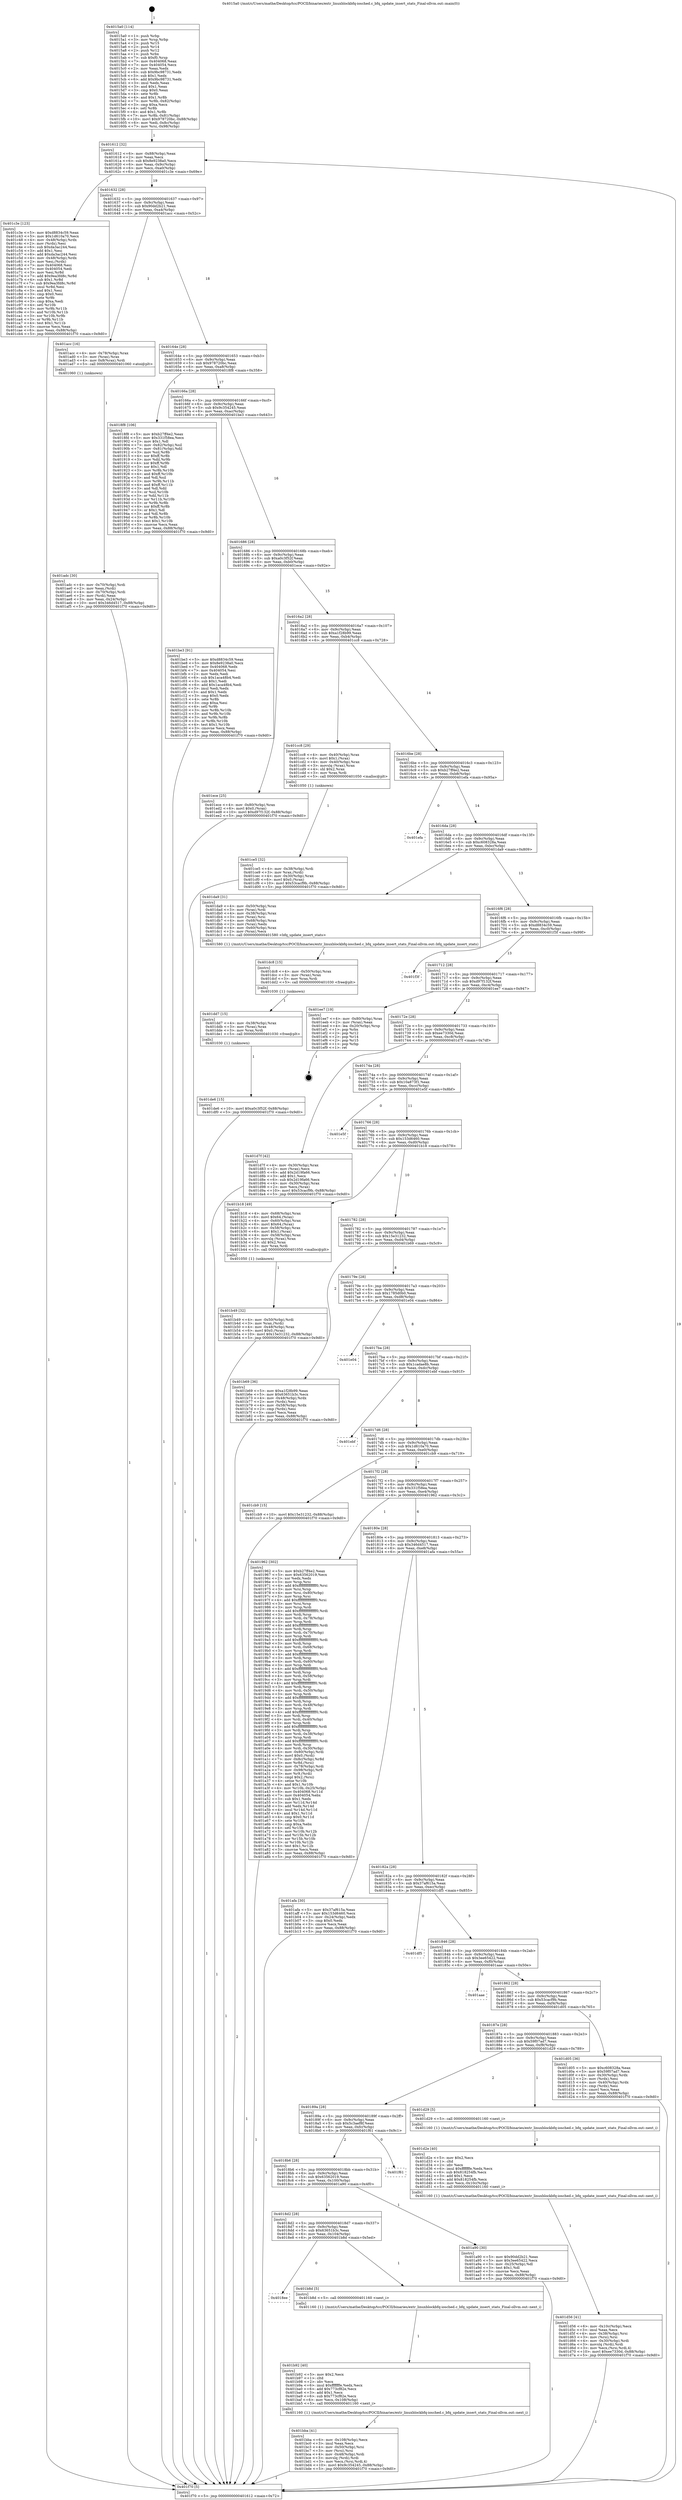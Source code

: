 digraph "0x4015a0" {
  label = "0x4015a0 (/mnt/c/Users/mathe/Desktop/tcc/POCII/binaries/extr_linuxblockbfq-iosched.c_bfq_update_insert_stats_Final-ollvm.out::main(0))"
  labelloc = "t"
  node[shape=record]

  Entry [label="",width=0.3,height=0.3,shape=circle,fillcolor=black,style=filled]
  "0x401612" [label="{
     0x401612 [32]\l
     | [instrs]\l
     &nbsp;&nbsp;0x401612 \<+6\>: mov -0x88(%rbp),%eax\l
     &nbsp;&nbsp;0x401618 \<+2\>: mov %eax,%ecx\l
     &nbsp;&nbsp;0x40161a \<+6\>: sub $0x8e9238a0,%ecx\l
     &nbsp;&nbsp;0x401620 \<+6\>: mov %eax,-0x9c(%rbp)\l
     &nbsp;&nbsp;0x401626 \<+6\>: mov %ecx,-0xa0(%rbp)\l
     &nbsp;&nbsp;0x40162c \<+6\>: je 0000000000401c3e \<main+0x69e\>\l
  }"]
  "0x401c3e" [label="{
     0x401c3e [123]\l
     | [instrs]\l
     &nbsp;&nbsp;0x401c3e \<+5\>: mov $0xd8834c59,%eax\l
     &nbsp;&nbsp;0x401c43 \<+5\>: mov $0x1d610a70,%ecx\l
     &nbsp;&nbsp;0x401c48 \<+4\>: mov -0x48(%rbp),%rdx\l
     &nbsp;&nbsp;0x401c4c \<+2\>: mov (%rdx),%esi\l
     &nbsp;&nbsp;0x401c4e \<+6\>: sub $0xda3ac244,%esi\l
     &nbsp;&nbsp;0x401c54 \<+3\>: add $0x1,%esi\l
     &nbsp;&nbsp;0x401c57 \<+6\>: add $0xda3ac244,%esi\l
     &nbsp;&nbsp;0x401c5d \<+4\>: mov -0x48(%rbp),%rdx\l
     &nbsp;&nbsp;0x401c61 \<+2\>: mov %esi,(%rdx)\l
     &nbsp;&nbsp;0x401c63 \<+7\>: mov 0x404068,%esi\l
     &nbsp;&nbsp;0x401c6a \<+7\>: mov 0x404054,%edi\l
     &nbsp;&nbsp;0x401c71 \<+3\>: mov %esi,%r8d\l
     &nbsp;&nbsp;0x401c74 \<+7\>: add $0x9ea3fd8c,%r8d\l
     &nbsp;&nbsp;0x401c7b \<+4\>: sub $0x1,%r8d\l
     &nbsp;&nbsp;0x401c7f \<+7\>: sub $0x9ea3fd8c,%r8d\l
     &nbsp;&nbsp;0x401c86 \<+4\>: imul %r8d,%esi\l
     &nbsp;&nbsp;0x401c8a \<+3\>: and $0x1,%esi\l
     &nbsp;&nbsp;0x401c8d \<+3\>: cmp $0x0,%esi\l
     &nbsp;&nbsp;0x401c90 \<+4\>: sete %r9b\l
     &nbsp;&nbsp;0x401c94 \<+3\>: cmp $0xa,%edi\l
     &nbsp;&nbsp;0x401c97 \<+4\>: setl %r10b\l
     &nbsp;&nbsp;0x401c9b \<+3\>: mov %r9b,%r11b\l
     &nbsp;&nbsp;0x401c9e \<+3\>: and %r10b,%r11b\l
     &nbsp;&nbsp;0x401ca1 \<+3\>: xor %r10b,%r9b\l
     &nbsp;&nbsp;0x401ca4 \<+3\>: or %r9b,%r11b\l
     &nbsp;&nbsp;0x401ca7 \<+4\>: test $0x1,%r11b\l
     &nbsp;&nbsp;0x401cab \<+3\>: cmovne %ecx,%eax\l
     &nbsp;&nbsp;0x401cae \<+6\>: mov %eax,-0x88(%rbp)\l
     &nbsp;&nbsp;0x401cb4 \<+5\>: jmp 0000000000401f70 \<main+0x9d0\>\l
  }"]
  "0x401632" [label="{
     0x401632 [28]\l
     | [instrs]\l
     &nbsp;&nbsp;0x401632 \<+5\>: jmp 0000000000401637 \<main+0x97\>\l
     &nbsp;&nbsp;0x401637 \<+6\>: mov -0x9c(%rbp),%eax\l
     &nbsp;&nbsp;0x40163d \<+5\>: sub $0x90dd2b21,%eax\l
     &nbsp;&nbsp;0x401642 \<+6\>: mov %eax,-0xa4(%rbp)\l
     &nbsp;&nbsp;0x401648 \<+6\>: je 0000000000401acc \<main+0x52c\>\l
  }"]
  Exit [label="",width=0.3,height=0.3,shape=circle,fillcolor=black,style=filled,peripheries=2]
  "0x401acc" [label="{
     0x401acc [16]\l
     | [instrs]\l
     &nbsp;&nbsp;0x401acc \<+4\>: mov -0x78(%rbp),%rax\l
     &nbsp;&nbsp;0x401ad0 \<+3\>: mov (%rax),%rax\l
     &nbsp;&nbsp;0x401ad3 \<+4\>: mov 0x8(%rax),%rdi\l
     &nbsp;&nbsp;0x401ad7 \<+5\>: call 0000000000401060 \<atoi@plt\>\l
     | [calls]\l
     &nbsp;&nbsp;0x401060 \{1\} (unknown)\l
  }"]
  "0x40164e" [label="{
     0x40164e [28]\l
     | [instrs]\l
     &nbsp;&nbsp;0x40164e \<+5\>: jmp 0000000000401653 \<main+0xb3\>\l
     &nbsp;&nbsp;0x401653 \<+6\>: mov -0x9c(%rbp),%eax\l
     &nbsp;&nbsp;0x401659 \<+5\>: sub $0x978720bc,%eax\l
     &nbsp;&nbsp;0x40165e \<+6\>: mov %eax,-0xa8(%rbp)\l
     &nbsp;&nbsp;0x401664 \<+6\>: je 00000000004018f8 \<main+0x358\>\l
  }"]
  "0x401de6" [label="{
     0x401de6 [15]\l
     | [instrs]\l
     &nbsp;&nbsp;0x401de6 \<+10\>: movl $0xa0c3f52f,-0x88(%rbp)\l
     &nbsp;&nbsp;0x401df0 \<+5\>: jmp 0000000000401f70 \<main+0x9d0\>\l
  }"]
  "0x4018f8" [label="{
     0x4018f8 [106]\l
     | [instrs]\l
     &nbsp;&nbsp;0x4018f8 \<+5\>: mov $0xb27ff4e2,%eax\l
     &nbsp;&nbsp;0x4018fd \<+5\>: mov $0x331f58ea,%ecx\l
     &nbsp;&nbsp;0x401902 \<+2\>: mov $0x1,%dl\l
     &nbsp;&nbsp;0x401904 \<+7\>: mov -0x82(%rbp),%sil\l
     &nbsp;&nbsp;0x40190b \<+7\>: mov -0x81(%rbp),%dil\l
     &nbsp;&nbsp;0x401912 \<+3\>: mov %sil,%r8b\l
     &nbsp;&nbsp;0x401915 \<+4\>: xor $0xff,%r8b\l
     &nbsp;&nbsp;0x401919 \<+3\>: mov %dil,%r9b\l
     &nbsp;&nbsp;0x40191c \<+4\>: xor $0xff,%r9b\l
     &nbsp;&nbsp;0x401920 \<+3\>: xor $0x1,%dl\l
     &nbsp;&nbsp;0x401923 \<+3\>: mov %r8b,%r10b\l
     &nbsp;&nbsp;0x401926 \<+4\>: and $0xff,%r10b\l
     &nbsp;&nbsp;0x40192a \<+3\>: and %dl,%sil\l
     &nbsp;&nbsp;0x40192d \<+3\>: mov %r9b,%r11b\l
     &nbsp;&nbsp;0x401930 \<+4\>: and $0xff,%r11b\l
     &nbsp;&nbsp;0x401934 \<+3\>: and %dl,%dil\l
     &nbsp;&nbsp;0x401937 \<+3\>: or %sil,%r10b\l
     &nbsp;&nbsp;0x40193a \<+3\>: or %dil,%r11b\l
     &nbsp;&nbsp;0x40193d \<+3\>: xor %r11b,%r10b\l
     &nbsp;&nbsp;0x401940 \<+3\>: or %r9b,%r8b\l
     &nbsp;&nbsp;0x401943 \<+4\>: xor $0xff,%r8b\l
     &nbsp;&nbsp;0x401947 \<+3\>: or $0x1,%dl\l
     &nbsp;&nbsp;0x40194a \<+3\>: and %dl,%r8b\l
     &nbsp;&nbsp;0x40194d \<+3\>: or %r8b,%r10b\l
     &nbsp;&nbsp;0x401950 \<+4\>: test $0x1,%r10b\l
     &nbsp;&nbsp;0x401954 \<+3\>: cmovne %ecx,%eax\l
     &nbsp;&nbsp;0x401957 \<+6\>: mov %eax,-0x88(%rbp)\l
     &nbsp;&nbsp;0x40195d \<+5\>: jmp 0000000000401f70 \<main+0x9d0\>\l
  }"]
  "0x40166a" [label="{
     0x40166a [28]\l
     | [instrs]\l
     &nbsp;&nbsp;0x40166a \<+5\>: jmp 000000000040166f \<main+0xcf\>\l
     &nbsp;&nbsp;0x40166f \<+6\>: mov -0x9c(%rbp),%eax\l
     &nbsp;&nbsp;0x401675 \<+5\>: sub $0x9c354245,%eax\l
     &nbsp;&nbsp;0x40167a \<+6\>: mov %eax,-0xac(%rbp)\l
     &nbsp;&nbsp;0x401680 \<+6\>: je 0000000000401be3 \<main+0x643\>\l
  }"]
  "0x401f70" [label="{
     0x401f70 [5]\l
     | [instrs]\l
     &nbsp;&nbsp;0x401f70 \<+5\>: jmp 0000000000401612 \<main+0x72\>\l
  }"]
  "0x4015a0" [label="{
     0x4015a0 [114]\l
     | [instrs]\l
     &nbsp;&nbsp;0x4015a0 \<+1\>: push %rbp\l
     &nbsp;&nbsp;0x4015a1 \<+3\>: mov %rsp,%rbp\l
     &nbsp;&nbsp;0x4015a4 \<+2\>: push %r15\l
     &nbsp;&nbsp;0x4015a6 \<+2\>: push %r14\l
     &nbsp;&nbsp;0x4015a8 \<+2\>: push %r12\l
     &nbsp;&nbsp;0x4015aa \<+1\>: push %rbx\l
     &nbsp;&nbsp;0x4015ab \<+7\>: sub $0xf0,%rsp\l
     &nbsp;&nbsp;0x4015b2 \<+7\>: mov 0x404068,%eax\l
     &nbsp;&nbsp;0x4015b9 \<+7\>: mov 0x404054,%ecx\l
     &nbsp;&nbsp;0x4015c0 \<+2\>: mov %eax,%edx\l
     &nbsp;&nbsp;0x4015c2 \<+6\>: sub $0x9bc98731,%edx\l
     &nbsp;&nbsp;0x4015c8 \<+3\>: sub $0x1,%edx\l
     &nbsp;&nbsp;0x4015cb \<+6\>: add $0x9bc98731,%edx\l
     &nbsp;&nbsp;0x4015d1 \<+3\>: imul %edx,%eax\l
     &nbsp;&nbsp;0x4015d4 \<+3\>: and $0x1,%eax\l
     &nbsp;&nbsp;0x4015d7 \<+3\>: cmp $0x0,%eax\l
     &nbsp;&nbsp;0x4015da \<+4\>: sete %r8b\l
     &nbsp;&nbsp;0x4015de \<+4\>: and $0x1,%r8b\l
     &nbsp;&nbsp;0x4015e2 \<+7\>: mov %r8b,-0x82(%rbp)\l
     &nbsp;&nbsp;0x4015e9 \<+3\>: cmp $0xa,%ecx\l
     &nbsp;&nbsp;0x4015ec \<+4\>: setl %r8b\l
     &nbsp;&nbsp;0x4015f0 \<+4\>: and $0x1,%r8b\l
     &nbsp;&nbsp;0x4015f4 \<+7\>: mov %r8b,-0x81(%rbp)\l
     &nbsp;&nbsp;0x4015fb \<+10\>: movl $0x978720bc,-0x88(%rbp)\l
     &nbsp;&nbsp;0x401605 \<+6\>: mov %edi,-0x8c(%rbp)\l
     &nbsp;&nbsp;0x40160b \<+7\>: mov %rsi,-0x98(%rbp)\l
  }"]
  "0x401dd7" [label="{
     0x401dd7 [15]\l
     | [instrs]\l
     &nbsp;&nbsp;0x401dd7 \<+4\>: mov -0x38(%rbp),%rax\l
     &nbsp;&nbsp;0x401ddb \<+3\>: mov (%rax),%rax\l
     &nbsp;&nbsp;0x401dde \<+3\>: mov %rax,%rdi\l
     &nbsp;&nbsp;0x401de1 \<+5\>: call 0000000000401030 \<free@plt\>\l
     | [calls]\l
     &nbsp;&nbsp;0x401030 \{1\} (unknown)\l
  }"]
  "0x401be3" [label="{
     0x401be3 [91]\l
     | [instrs]\l
     &nbsp;&nbsp;0x401be3 \<+5\>: mov $0xd8834c59,%eax\l
     &nbsp;&nbsp;0x401be8 \<+5\>: mov $0x8e9238a0,%ecx\l
     &nbsp;&nbsp;0x401bed \<+7\>: mov 0x404068,%edx\l
     &nbsp;&nbsp;0x401bf4 \<+7\>: mov 0x404054,%esi\l
     &nbsp;&nbsp;0x401bfb \<+2\>: mov %edx,%edi\l
     &nbsp;&nbsp;0x401bfd \<+6\>: sub $0x1aca48b4,%edi\l
     &nbsp;&nbsp;0x401c03 \<+3\>: sub $0x1,%edi\l
     &nbsp;&nbsp;0x401c06 \<+6\>: add $0x1aca48b4,%edi\l
     &nbsp;&nbsp;0x401c0c \<+3\>: imul %edi,%edx\l
     &nbsp;&nbsp;0x401c0f \<+3\>: and $0x1,%edx\l
     &nbsp;&nbsp;0x401c12 \<+3\>: cmp $0x0,%edx\l
     &nbsp;&nbsp;0x401c15 \<+4\>: sete %r8b\l
     &nbsp;&nbsp;0x401c19 \<+3\>: cmp $0xa,%esi\l
     &nbsp;&nbsp;0x401c1c \<+4\>: setl %r9b\l
     &nbsp;&nbsp;0x401c20 \<+3\>: mov %r8b,%r10b\l
     &nbsp;&nbsp;0x401c23 \<+3\>: and %r9b,%r10b\l
     &nbsp;&nbsp;0x401c26 \<+3\>: xor %r9b,%r8b\l
     &nbsp;&nbsp;0x401c29 \<+3\>: or %r8b,%r10b\l
     &nbsp;&nbsp;0x401c2c \<+4\>: test $0x1,%r10b\l
     &nbsp;&nbsp;0x401c30 \<+3\>: cmovne %ecx,%eax\l
     &nbsp;&nbsp;0x401c33 \<+6\>: mov %eax,-0x88(%rbp)\l
     &nbsp;&nbsp;0x401c39 \<+5\>: jmp 0000000000401f70 \<main+0x9d0\>\l
  }"]
  "0x401686" [label="{
     0x401686 [28]\l
     | [instrs]\l
     &nbsp;&nbsp;0x401686 \<+5\>: jmp 000000000040168b \<main+0xeb\>\l
     &nbsp;&nbsp;0x40168b \<+6\>: mov -0x9c(%rbp),%eax\l
     &nbsp;&nbsp;0x401691 \<+5\>: sub $0xa0c3f52f,%eax\l
     &nbsp;&nbsp;0x401696 \<+6\>: mov %eax,-0xb0(%rbp)\l
     &nbsp;&nbsp;0x40169c \<+6\>: je 0000000000401ece \<main+0x92e\>\l
  }"]
  "0x401dc8" [label="{
     0x401dc8 [15]\l
     | [instrs]\l
     &nbsp;&nbsp;0x401dc8 \<+4\>: mov -0x50(%rbp),%rax\l
     &nbsp;&nbsp;0x401dcc \<+3\>: mov (%rax),%rax\l
     &nbsp;&nbsp;0x401dcf \<+3\>: mov %rax,%rdi\l
     &nbsp;&nbsp;0x401dd2 \<+5\>: call 0000000000401030 \<free@plt\>\l
     | [calls]\l
     &nbsp;&nbsp;0x401030 \{1\} (unknown)\l
  }"]
  "0x401ece" [label="{
     0x401ece [25]\l
     | [instrs]\l
     &nbsp;&nbsp;0x401ece \<+4\>: mov -0x80(%rbp),%rax\l
     &nbsp;&nbsp;0x401ed2 \<+6\>: movl $0x0,(%rax)\l
     &nbsp;&nbsp;0x401ed8 \<+10\>: movl $0xd97f132f,-0x88(%rbp)\l
     &nbsp;&nbsp;0x401ee2 \<+5\>: jmp 0000000000401f70 \<main+0x9d0\>\l
  }"]
  "0x4016a2" [label="{
     0x4016a2 [28]\l
     | [instrs]\l
     &nbsp;&nbsp;0x4016a2 \<+5\>: jmp 00000000004016a7 \<main+0x107\>\l
     &nbsp;&nbsp;0x4016a7 \<+6\>: mov -0x9c(%rbp),%eax\l
     &nbsp;&nbsp;0x4016ad \<+5\>: sub $0xa1f28b99,%eax\l
     &nbsp;&nbsp;0x4016b2 \<+6\>: mov %eax,-0xb4(%rbp)\l
     &nbsp;&nbsp;0x4016b8 \<+6\>: je 0000000000401cc8 \<main+0x728\>\l
  }"]
  "0x401d56" [label="{
     0x401d56 [41]\l
     | [instrs]\l
     &nbsp;&nbsp;0x401d56 \<+6\>: mov -0x10c(%rbp),%ecx\l
     &nbsp;&nbsp;0x401d5c \<+3\>: imul %eax,%ecx\l
     &nbsp;&nbsp;0x401d5f \<+4\>: mov -0x38(%rbp),%rsi\l
     &nbsp;&nbsp;0x401d63 \<+3\>: mov (%rsi),%rsi\l
     &nbsp;&nbsp;0x401d66 \<+4\>: mov -0x30(%rbp),%rdi\l
     &nbsp;&nbsp;0x401d6a \<+3\>: movslq (%rdi),%rdi\l
     &nbsp;&nbsp;0x401d6d \<+3\>: mov %ecx,(%rsi,%rdi,4)\l
     &nbsp;&nbsp;0x401d70 \<+10\>: movl $0xee7330d,-0x88(%rbp)\l
     &nbsp;&nbsp;0x401d7a \<+5\>: jmp 0000000000401f70 \<main+0x9d0\>\l
  }"]
  "0x401cc8" [label="{
     0x401cc8 [29]\l
     | [instrs]\l
     &nbsp;&nbsp;0x401cc8 \<+4\>: mov -0x40(%rbp),%rax\l
     &nbsp;&nbsp;0x401ccc \<+6\>: movl $0x1,(%rax)\l
     &nbsp;&nbsp;0x401cd2 \<+4\>: mov -0x40(%rbp),%rax\l
     &nbsp;&nbsp;0x401cd6 \<+3\>: movslq (%rax),%rax\l
     &nbsp;&nbsp;0x401cd9 \<+4\>: shl $0x2,%rax\l
     &nbsp;&nbsp;0x401cdd \<+3\>: mov %rax,%rdi\l
     &nbsp;&nbsp;0x401ce0 \<+5\>: call 0000000000401050 \<malloc@plt\>\l
     | [calls]\l
     &nbsp;&nbsp;0x401050 \{1\} (unknown)\l
  }"]
  "0x4016be" [label="{
     0x4016be [28]\l
     | [instrs]\l
     &nbsp;&nbsp;0x4016be \<+5\>: jmp 00000000004016c3 \<main+0x123\>\l
     &nbsp;&nbsp;0x4016c3 \<+6\>: mov -0x9c(%rbp),%eax\l
     &nbsp;&nbsp;0x4016c9 \<+5\>: sub $0xb27ff4e2,%eax\l
     &nbsp;&nbsp;0x4016ce \<+6\>: mov %eax,-0xb8(%rbp)\l
     &nbsp;&nbsp;0x4016d4 \<+6\>: je 0000000000401efa \<main+0x95a\>\l
  }"]
  "0x401d2e" [label="{
     0x401d2e [40]\l
     | [instrs]\l
     &nbsp;&nbsp;0x401d2e \<+5\>: mov $0x2,%ecx\l
     &nbsp;&nbsp;0x401d33 \<+1\>: cltd\l
     &nbsp;&nbsp;0x401d34 \<+2\>: idiv %ecx\l
     &nbsp;&nbsp;0x401d36 \<+6\>: imul $0xfffffffe,%edx,%ecx\l
     &nbsp;&nbsp;0x401d3c \<+6\>: sub $0x818254fb,%ecx\l
     &nbsp;&nbsp;0x401d42 \<+3\>: add $0x1,%ecx\l
     &nbsp;&nbsp;0x401d45 \<+6\>: add $0x818254fb,%ecx\l
     &nbsp;&nbsp;0x401d4b \<+6\>: mov %ecx,-0x10c(%rbp)\l
     &nbsp;&nbsp;0x401d51 \<+5\>: call 0000000000401160 \<next_i\>\l
     | [calls]\l
     &nbsp;&nbsp;0x401160 \{1\} (/mnt/c/Users/mathe/Desktop/tcc/POCII/binaries/extr_linuxblockbfq-iosched.c_bfq_update_insert_stats_Final-ollvm.out::next_i)\l
  }"]
  "0x401efa" [label="{
     0x401efa\l
  }", style=dashed]
  "0x4016da" [label="{
     0x4016da [28]\l
     | [instrs]\l
     &nbsp;&nbsp;0x4016da \<+5\>: jmp 00000000004016df \<main+0x13f\>\l
     &nbsp;&nbsp;0x4016df \<+6\>: mov -0x9c(%rbp),%eax\l
     &nbsp;&nbsp;0x4016e5 \<+5\>: sub $0xc608328a,%eax\l
     &nbsp;&nbsp;0x4016ea \<+6\>: mov %eax,-0xbc(%rbp)\l
     &nbsp;&nbsp;0x4016f0 \<+6\>: je 0000000000401da9 \<main+0x809\>\l
  }"]
  "0x401ce5" [label="{
     0x401ce5 [32]\l
     | [instrs]\l
     &nbsp;&nbsp;0x401ce5 \<+4\>: mov -0x38(%rbp),%rdi\l
     &nbsp;&nbsp;0x401ce9 \<+3\>: mov %rax,(%rdi)\l
     &nbsp;&nbsp;0x401cec \<+4\>: mov -0x30(%rbp),%rax\l
     &nbsp;&nbsp;0x401cf0 \<+6\>: movl $0x0,(%rax)\l
     &nbsp;&nbsp;0x401cf6 \<+10\>: movl $0x53cacf9b,-0x88(%rbp)\l
     &nbsp;&nbsp;0x401d00 \<+5\>: jmp 0000000000401f70 \<main+0x9d0\>\l
  }"]
  "0x401da9" [label="{
     0x401da9 [31]\l
     | [instrs]\l
     &nbsp;&nbsp;0x401da9 \<+4\>: mov -0x50(%rbp),%rax\l
     &nbsp;&nbsp;0x401dad \<+3\>: mov (%rax),%rdi\l
     &nbsp;&nbsp;0x401db0 \<+4\>: mov -0x38(%rbp),%rax\l
     &nbsp;&nbsp;0x401db4 \<+3\>: mov (%rax),%rsi\l
     &nbsp;&nbsp;0x401db7 \<+4\>: mov -0x68(%rbp),%rax\l
     &nbsp;&nbsp;0x401dbb \<+2\>: mov (%rax),%edx\l
     &nbsp;&nbsp;0x401dbd \<+4\>: mov -0x60(%rbp),%rax\l
     &nbsp;&nbsp;0x401dc1 \<+2\>: mov (%rax),%ecx\l
     &nbsp;&nbsp;0x401dc3 \<+5\>: call 0000000000401580 \<bfq_update_insert_stats\>\l
     | [calls]\l
     &nbsp;&nbsp;0x401580 \{1\} (/mnt/c/Users/mathe/Desktop/tcc/POCII/binaries/extr_linuxblockbfq-iosched.c_bfq_update_insert_stats_Final-ollvm.out::bfq_update_insert_stats)\l
  }"]
  "0x4016f6" [label="{
     0x4016f6 [28]\l
     | [instrs]\l
     &nbsp;&nbsp;0x4016f6 \<+5\>: jmp 00000000004016fb \<main+0x15b\>\l
     &nbsp;&nbsp;0x4016fb \<+6\>: mov -0x9c(%rbp),%eax\l
     &nbsp;&nbsp;0x401701 \<+5\>: sub $0xd8834c59,%eax\l
     &nbsp;&nbsp;0x401706 \<+6\>: mov %eax,-0xc0(%rbp)\l
     &nbsp;&nbsp;0x40170c \<+6\>: je 0000000000401f3f \<main+0x99f\>\l
  }"]
  "0x401bba" [label="{
     0x401bba [41]\l
     | [instrs]\l
     &nbsp;&nbsp;0x401bba \<+6\>: mov -0x108(%rbp),%ecx\l
     &nbsp;&nbsp;0x401bc0 \<+3\>: imul %eax,%ecx\l
     &nbsp;&nbsp;0x401bc3 \<+4\>: mov -0x50(%rbp),%rsi\l
     &nbsp;&nbsp;0x401bc7 \<+3\>: mov (%rsi),%rsi\l
     &nbsp;&nbsp;0x401bca \<+4\>: mov -0x48(%rbp),%rdi\l
     &nbsp;&nbsp;0x401bce \<+3\>: movslq (%rdi),%rdi\l
     &nbsp;&nbsp;0x401bd1 \<+3\>: mov %ecx,(%rsi,%rdi,4)\l
     &nbsp;&nbsp;0x401bd4 \<+10\>: movl $0x9c354245,-0x88(%rbp)\l
     &nbsp;&nbsp;0x401bde \<+5\>: jmp 0000000000401f70 \<main+0x9d0\>\l
  }"]
  "0x401f3f" [label="{
     0x401f3f\l
  }", style=dashed]
  "0x401712" [label="{
     0x401712 [28]\l
     | [instrs]\l
     &nbsp;&nbsp;0x401712 \<+5\>: jmp 0000000000401717 \<main+0x177\>\l
     &nbsp;&nbsp;0x401717 \<+6\>: mov -0x9c(%rbp),%eax\l
     &nbsp;&nbsp;0x40171d \<+5\>: sub $0xd97f132f,%eax\l
     &nbsp;&nbsp;0x401722 \<+6\>: mov %eax,-0xc4(%rbp)\l
     &nbsp;&nbsp;0x401728 \<+6\>: je 0000000000401ee7 \<main+0x947\>\l
  }"]
  "0x401b92" [label="{
     0x401b92 [40]\l
     | [instrs]\l
     &nbsp;&nbsp;0x401b92 \<+5\>: mov $0x2,%ecx\l
     &nbsp;&nbsp;0x401b97 \<+1\>: cltd\l
     &nbsp;&nbsp;0x401b98 \<+2\>: idiv %ecx\l
     &nbsp;&nbsp;0x401b9a \<+6\>: imul $0xfffffffe,%edx,%ecx\l
     &nbsp;&nbsp;0x401ba0 \<+6\>: add $0x773cf82e,%ecx\l
     &nbsp;&nbsp;0x401ba6 \<+3\>: add $0x1,%ecx\l
     &nbsp;&nbsp;0x401ba9 \<+6\>: sub $0x773cf82e,%ecx\l
     &nbsp;&nbsp;0x401baf \<+6\>: mov %ecx,-0x108(%rbp)\l
     &nbsp;&nbsp;0x401bb5 \<+5\>: call 0000000000401160 \<next_i\>\l
     | [calls]\l
     &nbsp;&nbsp;0x401160 \{1\} (/mnt/c/Users/mathe/Desktop/tcc/POCII/binaries/extr_linuxblockbfq-iosched.c_bfq_update_insert_stats_Final-ollvm.out::next_i)\l
  }"]
  "0x401ee7" [label="{
     0x401ee7 [19]\l
     | [instrs]\l
     &nbsp;&nbsp;0x401ee7 \<+4\>: mov -0x80(%rbp),%rax\l
     &nbsp;&nbsp;0x401eeb \<+2\>: mov (%rax),%eax\l
     &nbsp;&nbsp;0x401eed \<+4\>: lea -0x20(%rbp),%rsp\l
     &nbsp;&nbsp;0x401ef1 \<+1\>: pop %rbx\l
     &nbsp;&nbsp;0x401ef2 \<+2\>: pop %r12\l
     &nbsp;&nbsp;0x401ef4 \<+2\>: pop %r14\l
     &nbsp;&nbsp;0x401ef6 \<+2\>: pop %r15\l
     &nbsp;&nbsp;0x401ef8 \<+1\>: pop %rbp\l
     &nbsp;&nbsp;0x401ef9 \<+1\>: ret\l
  }"]
  "0x40172e" [label="{
     0x40172e [28]\l
     | [instrs]\l
     &nbsp;&nbsp;0x40172e \<+5\>: jmp 0000000000401733 \<main+0x193\>\l
     &nbsp;&nbsp;0x401733 \<+6\>: mov -0x9c(%rbp),%eax\l
     &nbsp;&nbsp;0x401739 \<+5\>: sub $0xee7330d,%eax\l
     &nbsp;&nbsp;0x40173e \<+6\>: mov %eax,-0xc8(%rbp)\l
     &nbsp;&nbsp;0x401744 \<+6\>: je 0000000000401d7f \<main+0x7df\>\l
  }"]
  "0x4018ee" [label="{
     0x4018ee\l
  }", style=dashed]
  "0x401d7f" [label="{
     0x401d7f [42]\l
     | [instrs]\l
     &nbsp;&nbsp;0x401d7f \<+4\>: mov -0x30(%rbp),%rax\l
     &nbsp;&nbsp;0x401d83 \<+2\>: mov (%rax),%ecx\l
     &nbsp;&nbsp;0x401d85 \<+6\>: add $0x2d19fa66,%ecx\l
     &nbsp;&nbsp;0x401d8b \<+3\>: add $0x1,%ecx\l
     &nbsp;&nbsp;0x401d8e \<+6\>: sub $0x2d19fa66,%ecx\l
     &nbsp;&nbsp;0x401d94 \<+4\>: mov -0x30(%rbp),%rax\l
     &nbsp;&nbsp;0x401d98 \<+2\>: mov %ecx,(%rax)\l
     &nbsp;&nbsp;0x401d9a \<+10\>: movl $0x53cacf9b,-0x88(%rbp)\l
     &nbsp;&nbsp;0x401da4 \<+5\>: jmp 0000000000401f70 \<main+0x9d0\>\l
  }"]
  "0x40174a" [label="{
     0x40174a [28]\l
     | [instrs]\l
     &nbsp;&nbsp;0x40174a \<+5\>: jmp 000000000040174f \<main+0x1af\>\l
     &nbsp;&nbsp;0x40174f \<+6\>: mov -0x9c(%rbp),%eax\l
     &nbsp;&nbsp;0x401755 \<+5\>: sub $0x10a873f1,%eax\l
     &nbsp;&nbsp;0x40175a \<+6\>: mov %eax,-0xcc(%rbp)\l
     &nbsp;&nbsp;0x401760 \<+6\>: je 0000000000401e5f \<main+0x8bf\>\l
  }"]
  "0x401b8d" [label="{
     0x401b8d [5]\l
     | [instrs]\l
     &nbsp;&nbsp;0x401b8d \<+5\>: call 0000000000401160 \<next_i\>\l
     | [calls]\l
     &nbsp;&nbsp;0x401160 \{1\} (/mnt/c/Users/mathe/Desktop/tcc/POCII/binaries/extr_linuxblockbfq-iosched.c_bfq_update_insert_stats_Final-ollvm.out::next_i)\l
  }"]
  "0x401e5f" [label="{
     0x401e5f\l
  }", style=dashed]
  "0x401766" [label="{
     0x401766 [28]\l
     | [instrs]\l
     &nbsp;&nbsp;0x401766 \<+5\>: jmp 000000000040176b \<main+0x1cb\>\l
     &nbsp;&nbsp;0x40176b \<+6\>: mov -0x9c(%rbp),%eax\l
     &nbsp;&nbsp;0x401771 \<+5\>: sub $0x153d6460,%eax\l
     &nbsp;&nbsp;0x401776 \<+6\>: mov %eax,-0xd0(%rbp)\l
     &nbsp;&nbsp;0x40177c \<+6\>: je 0000000000401b18 \<main+0x578\>\l
  }"]
  "0x401b49" [label="{
     0x401b49 [32]\l
     | [instrs]\l
     &nbsp;&nbsp;0x401b49 \<+4\>: mov -0x50(%rbp),%rdi\l
     &nbsp;&nbsp;0x401b4d \<+3\>: mov %rax,(%rdi)\l
     &nbsp;&nbsp;0x401b50 \<+4\>: mov -0x48(%rbp),%rax\l
     &nbsp;&nbsp;0x401b54 \<+6\>: movl $0x0,(%rax)\l
     &nbsp;&nbsp;0x401b5a \<+10\>: movl $0x15e31232,-0x88(%rbp)\l
     &nbsp;&nbsp;0x401b64 \<+5\>: jmp 0000000000401f70 \<main+0x9d0\>\l
  }"]
  "0x401b18" [label="{
     0x401b18 [49]\l
     | [instrs]\l
     &nbsp;&nbsp;0x401b18 \<+4\>: mov -0x68(%rbp),%rax\l
     &nbsp;&nbsp;0x401b1c \<+6\>: movl $0x64,(%rax)\l
     &nbsp;&nbsp;0x401b22 \<+4\>: mov -0x60(%rbp),%rax\l
     &nbsp;&nbsp;0x401b26 \<+6\>: movl $0x64,(%rax)\l
     &nbsp;&nbsp;0x401b2c \<+4\>: mov -0x58(%rbp),%rax\l
     &nbsp;&nbsp;0x401b30 \<+6\>: movl $0x1,(%rax)\l
     &nbsp;&nbsp;0x401b36 \<+4\>: mov -0x58(%rbp),%rax\l
     &nbsp;&nbsp;0x401b3a \<+3\>: movslq (%rax),%rax\l
     &nbsp;&nbsp;0x401b3d \<+4\>: shl $0x2,%rax\l
     &nbsp;&nbsp;0x401b41 \<+3\>: mov %rax,%rdi\l
     &nbsp;&nbsp;0x401b44 \<+5\>: call 0000000000401050 \<malloc@plt\>\l
     | [calls]\l
     &nbsp;&nbsp;0x401050 \{1\} (unknown)\l
  }"]
  "0x401782" [label="{
     0x401782 [28]\l
     | [instrs]\l
     &nbsp;&nbsp;0x401782 \<+5\>: jmp 0000000000401787 \<main+0x1e7\>\l
     &nbsp;&nbsp;0x401787 \<+6\>: mov -0x9c(%rbp),%eax\l
     &nbsp;&nbsp;0x40178d \<+5\>: sub $0x15e31232,%eax\l
     &nbsp;&nbsp;0x401792 \<+6\>: mov %eax,-0xd4(%rbp)\l
     &nbsp;&nbsp;0x401798 \<+6\>: je 0000000000401b69 \<main+0x5c9\>\l
  }"]
  "0x401adc" [label="{
     0x401adc [30]\l
     | [instrs]\l
     &nbsp;&nbsp;0x401adc \<+4\>: mov -0x70(%rbp),%rdi\l
     &nbsp;&nbsp;0x401ae0 \<+2\>: mov %eax,(%rdi)\l
     &nbsp;&nbsp;0x401ae2 \<+4\>: mov -0x70(%rbp),%rdi\l
     &nbsp;&nbsp;0x401ae6 \<+2\>: mov (%rdi),%eax\l
     &nbsp;&nbsp;0x401ae8 \<+3\>: mov %eax,-0x24(%rbp)\l
     &nbsp;&nbsp;0x401aeb \<+10\>: movl $0x346d4517,-0x88(%rbp)\l
     &nbsp;&nbsp;0x401af5 \<+5\>: jmp 0000000000401f70 \<main+0x9d0\>\l
  }"]
  "0x401b69" [label="{
     0x401b69 [36]\l
     | [instrs]\l
     &nbsp;&nbsp;0x401b69 \<+5\>: mov $0xa1f28b99,%eax\l
     &nbsp;&nbsp;0x401b6e \<+5\>: mov $0x63651b3c,%ecx\l
     &nbsp;&nbsp;0x401b73 \<+4\>: mov -0x48(%rbp),%rdx\l
     &nbsp;&nbsp;0x401b77 \<+2\>: mov (%rdx),%esi\l
     &nbsp;&nbsp;0x401b79 \<+4\>: mov -0x58(%rbp),%rdx\l
     &nbsp;&nbsp;0x401b7d \<+2\>: cmp (%rdx),%esi\l
     &nbsp;&nbsp;0x401b7f \<+3\>: cmovl %ecx,%eax\l
     &nbsp;&nbsp;0x401b82 \<+6\>: mov %eax,-0x88(%rbp)\l
     &nbsp;&nbsp;0x401b88 \<+5\>: jmp 0000000000401f70 \<main+0x9d0\>\l
  }"]
  "0x40179e" [label="{
     0x40179e [28]\l
     | [instrs]\l
     &nbsp;&nbsp;0x40179e \<+5\>: jmp 00000000004017a3 \<main+0x203\>\l
     &nbsp;&nbsp;0x4017a3 \<+6\>: mov -0x9c(%rbp),%eax\l
     &nbsp;&nbsp;0x4017a9 \<+5\>: sub $0x1785d0b0,%eax\l
     &nbsp;&nbsp;0x4017ae \<+6\>: mov %eax,-0xd8(%rbp)\l
     &nbsp;&nbsp;0x4017b4 \<+6\>: je 0000000000401e04 \<main+0x864\>\l
  }"]
  "0x4018d2" [label="{
     0x4018d2 [28]\l
     | [instrs]\l
     &nbsp;&nbsp;0x4018d2 \<+5\>: jmp 00000000004018d7 \<main+0x337\>\l
     &nbsp;&nbsp;0x4018d7 \<+6\>: mov -0x9c(%rbp),%eax\l
     &nbsp;&nbsp;0x4018dd \<+5\>: sub $0x63651b3c,%eax\l
     &nbsp;&nbsp;0x4018e2 \<+6\>: mov %eax,-0x104(%rbp)\l
     &nbsp;&nbsp;0x4018e8 \<+6\>: je 0000000000401b8d \<main+0x5ed\>\l
  }"]
  "0x401e04" [label="{
     0x401e04\l
  }", style=dashed]
  "0x4017ba" [label="{
     0x4017ba [28]\l
     | [instrs]\l
     &nbsp;&nbsp;0x4017ba \<+5\>: jmp 00000000004017bf \<main+0x21f\>\l
     &nbsp;&nbsp;0x4017bf \<+6\>: mov -0x9c(%rbp),%eax\l
     &nbsp;&nbsp;0x4017c5 \<+5\>: sub $0x1cadae8b,%eax\l
     &nbsp;&nbsp;0x4017ca \<+6\>: mov %eax,-0xdc(%rbp)\l
     &nbsp;&nbsp;0x4017d0 \<+6\>: je 0000000000401ebf \<main+0x91f\>\l
  }"]
  "0x401a90" [label="{
     0x401a90 [30]\l
     | [instrs]\l
     &nbsp;&nbsp;0x401a90 \<+5\>: mov $0x90dd2b21,%eax\l
     &nbsp;&nbsp;0x401a95 \<+5\>: mov $0x3ee65422,%ecx\l
     &nbsp;&nbsp;0x401a9a \<+3\>: mov -0x25(%rbp),%dl\l
     &nbsp;&nbsp;0x401a9d \<+3\>: test $0x1,%dl\l
     &nbsp;&nbsp;0x401aa0 \<+3\>: cmovne %ecx,%eax\l
     &nbsp;&nbsp;0x401aa3 \<+6\>: mov %eax,-0x88(%rbp)\l
     &nbsp;&nbsp;0x401aa9 \<+5\>: jmp 0000000000401f70 \<main+0x9d0\>\l
  }"]
  "0x401ebf" [label="{
     0x401ebf\l
  }", style=dashed]
  "0x4017d6" [label="{
     0x4017d6 [28]\l
     | [instrs]\l
     &nbsp;&nbsp;0x4017d6 \<+5\>: jmp 00000000004017db \<main+0x23b\>\l
     &nbsp;&nbsp;0x4017db \<+6\>: mov -0x9c(%rbp),%eax\l
     &nbsp;&nbsp;0x4017e1 \<+5\>: sub $0x1d610a70,%eax\l
     &nbsp;&nbsp;0x4017e6 \<+6\>: mov %eax,-0xe0(%rbp)\l
     &nbsp;&nbsp;0x4017ec \<+6\>: je 0000000000401cb9 \<main+0x719\>\l
  }"]
  "0x4018b6" [label="{
     0x4018b6 [28]\l
     | [instrs]\l
     &nbsp;&nbsp;0x4018b6 \<+5\>: jmp 00000000004018bb \<main+0x31b\>\l
     &nbsp;&nbsp;0x4018bb \<+6\>: mov -0x9c(%rbp),%eax\l
     &nbsp;&nbsp;0x4018c1 \<+5\>: sub $0x63562019,%eax\l
     &nbsp;&nbsp;0x4018c6 \<+6\>: mov %eax,-0x100(%rbp)\l
     &nbsp;&nbsp;0x4018cc \<+6\>: je 0000000000401a90 \<main+0x4f0\>\l
  }"]
  "0x401cb9" [label="{
     0x401cb9 [15]\l
     | [instrs]\l
     &nbsp;&nbsp;0x401cb9 \<+10\>: movl $0x15e31232,-0x88(%rbp)\l
     &nbsp;&nbsp;0x401cc3 \<+5\>: jmp 0000000000401f70 \<main+0x9d0\>\l
  }"]
  "0x4017f2" [label="{
     0x4017f2 [28]\l
     | [instrs]\l
     &nbsp;&nbsp;0x4017f2 \<+5\>: jmp 00000000004017f7 \<main+0x257\>\l
     &nbsp;&nbsp;0x4017f7 \<+6\>: mov -0x9c(%rbp),%eax\l
     &nbsp;&nbsp;0x4017fd \<+5\>: sub $0x331f58ea,%eax\l
     &nbsp;&nbsp;0x401802 \<+6\>: mov %eax,-0xe4(%rbp)\l
     &nbsp;&nbsp;0x401808 \<+6\>: je 0000000000401962 \<main+0x3c2\>\l
  }"]
  "0x401f61" [label="{
     0x401f61\l
  }", style=dashed]
  "0x401962" [label="{
     0x401962 [302]\l
     | [instrs]\l
     &nbsp;&nbsp;0x401962 \<+5\>: mov $0xb27ff4e2,%eax\l
     &nbsp;&nbsp;0x401967 \<+5\>: mov $0x63562019,%ecx\l
     &nbsp;&nbsp;0x40196c \<+2\>: xor %edx,%edx\l
     &nbsp;&nbsp;0x40196e \<+3\>: mov %rsp,%rsi\l
     &nbsp;&nbsp;0x401971 \<+4\>: add $0xfffffffffffffff0,%rsi\l
     &nbsp;&nbsp;0x401975 \<+3\>: mov %rsi,%rsp\l
     &nbsp;&nbsp;0x401978 \<+4\>: mov %rsi,-0x80(%rbp)\l
     &nbsp;&nbsp;0x40197c \<+3\>: mov %rsp,%rsi\l
     &nbsp;&nbsp;0x40197f \<+4\>: add $0xfffffffffffffff0,%rsi\l
     &nbsp;&nbsp;0x401983 \<+3\>: mov %rsi,%rsp\l
     &nbsp;&nbsp;0x401986 \<+3\>: mov %rsp,%rdi\l
     &nbsp;&nbsp;0x401989 \<+4\>: add $0xfffffffffffffff0,%rdi\l
     &nbsp;&nbsp;0x40198d \<+3\>: mov %rdi,%rsp\l
     &nbsp;&nbsp;0x401990 \<+4\>: mov %rdi,-0x78(%rbp)\l
     &nbsp;&nbsp;0x401994 \<+3\>: mov %rsp,%rdi\l
     &nbsp;&nbsp;0x401997 \<+4\>: add $0xfffffffffffffff0,%rdi\l
     &nbsp;&nbsp;0x40199b \<+3\>: mov %rdi,%rsp\l
     &nbsp;&nbsp;0x40199e \<+4\>: mov %rdi,-0x70(%rbp)\l
     &nbsp;&nbsp;0x4019a2 \<+3\>: mov %rsp,%rdi\l
     &nbsp;&nbsp;0x4019a5 \<+4\>: add $0xfffffffffffffff0,%rdi\l
     &nbsp;&nbsp;0x4019a9 \<+3\>: mov %rdi,%rsp\l
     &nbsp;&nbsp;0x4019ac \<+4\>: mov %rdi,-0x68(%rbp)\l
     &nbsp;&nbsp;0x4019b0 \<+3\>: mov %rsp,%rdi\l
     &nbsp;&nbsp;0x4019b3 \<+4\>: add $0xfffffffffffffff0,%rdi\l
     &nbsp;&nbsp;0x4019b7 \<+3\>: mov %rdi,%rsp\l
     &nbsp;&nbsp;0x4019ba \<+4\>: mov %rdi,-0x60(%rbp)\l
     &nbsp;&nbsp;0x4019be \<+3\>: mov %rsp,%rdi\l
     &nbsp;&nbsp;0x4019c1 \<+4\>: add $0xfffffffffffffff0,%rdi\l
     &nbsp;&nbsp;0x4019c5 \<+3\>: mov %rdi,%rsp\l
     &nbsp;&nbsp;0x4019c8 \<+4\>: mov %rdi,-0x58(%rbp)\l
     &nbsp;&nbsp;0x4019cc \<+3\>: mov %rsp,%rdi\l
     &nbsp;&nbsp;0x4019cf \<+4\>: add $0xfffffffffffffff0,%rdi\l
     &nbsp;&nbsp;0x4019d3 \<+3\>: mov %rdi,%rsp\l
     &nbsp;&nbsp;0x4019d6 \<+4\>: mov %rdi,-0x50(%rbp)\l
     &nbsp;&nbsp;0x4019da \<+3\>: mov %rsp,%rdi\l
     &nbsp;&nbsp;0x4019dd \<+4\>: add $0xfffffffffffffff0,%rdi\l
     &nbsp;&nbsp;0x4019e1 \<+3\>: mov %rdi,%rsp\l
     &nbsp;&nbsp;0x4019e4 \<+4\>: mov %rdi,-0x48(%rbp)\l
     &nbsp;&nbsp;0x4019e8 \<+3\>: mov %rsp,%rdi\l
     &nbsp;&nbsp;0x4019eb \<+4\>: add $0xfffffffffffffff0,%rdi\l
     &nbsp;&nbsp;0x4019ef \<+3\>: mov %rdi,%rsp\l
     &nbsp;&nbsp;0x4019f2 \<+4\>: mov %rdi,-0x40(%rbp)\l
     &nbsp;&nbsp;0x4019f6 \<+3\>: mov %rsp,%rdi\l
     &nbsp;&nbsp;0x4019f9 \<+4\>: add $0xfffffffffffffff0,%rdi\l
     &nbsp;&nbsp;0x4019fd \<+3\>: mov %rdi,%rsp\l
     &nbsp;&nbsp;0x401a00 \<+4\>: mov %rdi,-0x38(%rbp)\l
     &nbsp;&nbsp;0x401a04 \<+3\>: mov %rsp,%rdi\l
     &nbsp;&nbsp;0x401a07 \<+4\>: add $0xfffffffffffffff0,%rdi\l
     &nbsp;&nbsp;0x401a0b \<+3\>: mov %rdi,%rsp\l
     &nbsp;&nbsp;0x401a0e \<+4\>: mov %rdi,-0x30(%rbp)\l
     &nbsp;&nbsp;0x401a12 \<+4\>: mov -0x80(%rbp),%rdi\l
     &nbsp;&nbsp;0x401a16 \<+6\>: movl $0x0,(%rdi)\l
     &nbsp;&nbsp;0x401a1c \<+7\>: mov -0x8c(%rbp),%r8d\l
     &nbsp;&nbsp;0x401a23 \<+3\>: mov %r8d,(%rsi)\l
     &nbsp;&nbsp;0x401a26 \<+4\>: mov -0x78(%rbp),%rdi\l
     &nbsp;&nbsp;0x401a2a \<+7\>: mov -0x98(%rbp),%r9\l
     &nbsp;&nbsp;0x401a31 \<+3\>: mov %r9,(%rdi)\l
     &nbsp;&nbsp;0x401a34 \<+3\>: cmpl $0x2,(%rsi)\l
     &nbsp;&nbsp;0x401a37 \<+4\>: setne %r10b\l
     &nbsp;&nbsp;0x401a3b \<+4\>: and $0x1,%r10b\l
     &nbsp;&nbsp;0x401a3f \<+4\>: mov %r10b,-0x25(%rbp)\l
     &nbsp;&nbsp;0x401a43 \<+8\>: mov 0x404068,%r11d\l
     &nbsp;&nbsp;0x401a4b \<+7\>: mov 0x404054,%ebx\l
     &nbsp;&nbsp;0x401a52 \<+3\>: sub $0x1,%edx\l
     &nbsp;&nbsp;0x401a55 \<+3\>: mov %r11d,%r14d\l
     &nbsp;&nbsp;0x401a58 \<+3\>: add %edx,%r14d\l
     &nbsp;&nbsp;0x401a5b \<+4\>: imul %r14d,%r11d\l
     &nbsp;&nbsp;0x401a5f \<+4\>: and $0x1,%r11d\l
     &nbsp;&nbsp;0x401a63 \<+4\>: cmp $0x0,%r11d\l
     &nbsp;&nbsp;0x401a67 \<+4\>: sete %r10b\l
     &nbsp;&nbsp;0x401a6b \<+3\>: cmp $0xa,%ebx\l
     &nbsp;&nbsp;0x401a6e \<+4\>: setl %r15b\l
     &nbsp;&nbsp;0x401a72 \<+3\>: mov %r10b,%r12b\l
     &nbsp;&nbsp;0x401a75 \<+3\>: and %r15b,%r12b\l
     &nbsp;&nbsp;0x401a78 \<+3\>: xor %r15b,%r10b\l
     &nbsp;&nbsp;0x401a7b \<+3\>: or %r10b,%r12b\l
     &nbsp;&nbsp;0x401a7e \<+4\>: test $0x1,%r12b\l
     &nbsp;&nbsp;0x401a82 \<+3\>: cmovne %ecx,%eax\l
     &nbsp;&nbsp;0x401a85 \<+6\>: mov %eax,-0x88(%rbp)\l
     &nbsp;&nbsp;0x401a8b \<+5\>: jmp 0000000000401f70 \<main+0x9d0\>\l
  }"]
  "0x40180e" [label="{
     0x40180e [28]\l
     | [instrs]\l
     &nbsp;&nbsp;0x40180e \<+5\>: jmp 0000000000401813 \<main+0x273\>\l
     &nbsp;&nbsp;0x401813 \<+6\>: mov -0x9c(%rbp),%eax\l
     &nbsp;&nbsp;0x401819 \<+5\>: sub $0x346d4517,%eax\l
     &nbsp;&nbsp;0x40181e \<+6\>: mov %eax,-0xe8(%rbp)\l
     &nbsp;&nbsp;0x401824 \<+6\>: je 0000000000401afa \<main+0x55a\>\l
  }"]
  "0x40189a" [label="{
     0x40189a [28]\l
     | [instrs]\l
     &nbsp;&nbsp;0x40189a \<+5\>: jmp 000000000040189f \<main+0x2ff\>\l
     &nbsp;&nbsp;0x40189f \<+6\>: mov -0x9c(%rbp),%eax\l
     &nbsp;&nbsp;0x4018a5 \<+5\>: sub $0x5c3aef8f,%eax\l
     &nbsp;&nbsp;0x4018aa \<+6\>: mov %eax,-0xfc(%rbp)\l
     &nbsp;&nbsp;0x4018b0 \<+6\>: je 0000000000401f61 \<main+0x9c1\>\l
  }"]
  "0x401d29" [label="{
     0x401d29 [5]\l
     | [instrs]\l
     &nbsp;&nbsp;0x401d29 \<+5\>: call 0000000000401160 \<next_i\>\l
     | [calls]\l
     &nbsp;&nbsp;0x401160 \{1\} (/mnt/c/Users/mathe/Desktop/tcc/POCII/binaries/extr_linuxblockbfq-iosched.c_bfq_update_insert_stats_Final-ollvm.out::next_i)\l
  }"]
  "0x401afa" [label="{
     0x401afa [30]\l
     | [instrs]\l
     &nbsp;&nbsp;0x401afa \<+5\>: mov $0x37af615a,%eax\l
     &nbsp;&nbsp;0x401aff \<+5\>: mov $0x153d6460,%ecx\l
     &nbsp;&nbsp;0x401b04 \<+3\>: mov -0x24(%rbp),%edx\l
     &nbsp;&nbsp;0x401b07 \<+3\>: cmp $0x0,%edx\l
     &nbsp;&nbsp;0x401b0a \<+3\>: cmove %ecx,%eax\l
     &nbsp;&nbsp;0x401b0d \<+6\>: mov %eax,-0x88(%rbp)\l
     &nbsp;&nbsp;0x401b13 \<+5\>: jmp 0000000000401f70 \<main+0x9d0\>\l
  }"]
  "0x40182a" [label="{
     0x40182a [28]\l
     | [instrs]\l
     &nbsp;&nbsp;0x40182a \<+5\>: jmp 000000000040182f \<main+0x28f\>\l
     &nbsp;&nbsp;0x40182f \<+6\>: mov -0x9c(%rbp),%eax\l
     &nbsp;&nbsp;0x401835 \<+5\>: sub $0x37af615a,%eax\l
     &nbsp;&nbsp;0x40183a \<+6\>: mov %eax,-0xec(%rbp)\l
     &nbsp;&nbsp;0x401840 \<+6\>: je 0000000000401df5 \<main+0x855\>\l
  }"]
  "0x40187e" [label="{
     0x40187e [28]\l
     | [instrs]\l
     &nbsp;&nbsp;0x40187e \<+5\>: jmp 0000000000401883 \<main+0x2e3\>\l
     &nbsp;&nbsp;0x401883 \<+6\>: mov -0x9c(%rbp),%eax\l
     &nbsp;&nbsp;0x401889 \<+5\>: sub $0x59f07ad7,%eax\l
     &nbsp;&nbsp;0x40188e \<+6\>: mov %eax,-0xf8(%rbp)\l
     &nbsp;&nbsp;0x401894 \<+6\>: je 0000000000401d29 \<main+0x789\>\l
  }"]
  "0x401df5" [label="{
     0x401df5\l
  }", style=dashed]
  "0x401846" [label="{
     0x401846 [28]\l
     | [instrs]\l
     &nbsp;&nbsp;0x401846 \<+5\>: jmp 000000000040184b \<main+0x2ab\>\l
     &nbsp;&nbsp;0x40184b \<+6\>: mov -0x9c(%rbp),%eax\l
     &nbsp;&nbsp;0x401851 \<+5\>: sub $0x3ee65422,%eax\l
     &nbsp;&nbsp;0x401856 \<+6\>: mov %eax,-0xf0(%rbp)\l
     &nbsp;&nbsp;0x40185c \<+6\>: je 0000000000401aae \<main+0x50e\>\l
  }"]
  "0x401d05" [label="{
     0x401d05 [36]\l
     | [instrs]\l
     &nbsp;&nbsp;0x401d05 \<+5\>: mov $0xc608328a,%eax\l
     &nbsp;&nbsp;0x401d0a \<+5\>: mov $0x59f07ad7,%ecx\l
     &nbsp;&nbsp;0x401d0f \<+4\>: mov -0x30(%rbp),%rdx\l
     &nbsp;&nbsp;0x401d13 \<+2\>: mov (%rdx),%esi\l
     &nbsp;&nbsp;0x401d15 \<+4\>: mov -0x40(%rbp),%rdx\l
     &nbsp;&nbsp;0x401d19 \<+2\>: cmp (%rdx),%esi\l
     &nbsp;&nbsp;0x401d1b \<+3\>: cmovl %ecx,%eax\l
     &nbsp;&nbsp;0x401d1e \<+6\>: mov %eax,-0x88(%rbp)\l
     &nbsp;&nbsp;0x401d24 \<+5\>: jmp 0000000000401f70 \<main+0x9d0\>\l
  }"]
  "0x401aae" [label="{
     0x401aae\l
  }", style=dashed]
  "0x401862" [label="{
     0x401862 [28]\l
     | [instrs]\l
     &nbsp;&nbsp;0x401862 \<+5\>: jmp 0000000000401867 \<main+0x2c7\>\l
     &nbsp;&nbsp;0x401867 \<+6\>: mov -0x9c(%rbp),%eax\l
     &nbsp;&nbsp;0x40186d \<+5\>: sub $0x53cacf9b,%eax\l
     &nbsp;&nbsp;0x401872 \<+6\>: mov %eax,-0xf4(%rbp)\l
     &nbsp;&nbsp;0x401878 \<+6\>: je 0000000000401d05 \<main+0x765\>\l
  }"]
  Entry -> "0x4015a0" [label=" 1"]
  "0x401612" -> "0x401c3e" [label=" 1"]
  "0x401612" -> "0x401632" [label=" 19"]
  "0x401ee7" -> Exit [label=" 1"]
  "0x401632" -> "0x401acc" [label=" 1"]
  "0x401632" -> "0x40164e" [label=" 18"]
  "0x401ece" -> "0x401f70" [label=" 1"]
  "0x40164e" -> "0x4018f8" [label=" 1"]
  "0x40164e" -> "0x40166a" [label=" 17"]
  "0x4018f8" -> "0x401f70" [label=" 1"]
  "0x4015a0" -> "0x401612" [label=" 1"]
  "0x401f70" -> "0x401612" [label=" 19"]
  "0x401de6" -> "0x401f70" [label=" 1"]
  "0x40166a" -> "0x401be3" [label=" 1"]
  "0x40166a" -> "0x401686" [label=" 16"]
  "0x401dd7" -> "0x401de6" [label=" 1"]
  "0x401686" -> "0x401ece" [label=" 1"]
  "0x401686" -> "0x4016a2" [label=" 15"]
  "0x401dc8" -> "0x401dd7" [label=" 1"]
  "0x4016a2" -> "0x401cc8" [label=" 1"]
  "0x4016a2" -> "0x4016be" [label=" 14"]
  "0x401da9" -> "0x401dc8" [label=" 1"]
  "0x4016be" -> "0x401efa" [label=" 0"]
  "0x4016be" -> "0x4016da" [label=" 14"]
  "0x401d7f" -> "0x401f70" [label=" 1"]
  "0x4016da" -> "0x401da9" [label=" 1"]
  "0x4016da" -> "0x4016f6" [label=" 13"]
  "0x401d56" -> "0x401f70" [label=" 1"]
  "0x4016f6" -> "0x401f3f" [label=" 0"]
  "0x4016f6" -> "0x401712" [label=" 13"]
  "0x401d2e" -> "0x401d56" [label=" 1"]
  "0x401712" -> "0x401ee7" [label=" 1"]
  "0x401712" -> "0x40172e" [label=" 12"]
  "0x401d29" -> "0x401d2e" [label=" 1"]
  "0x40172e" -> "0x401d7f" [label=" 1"]
  "0x40172e" -> "0x40174a" [label=" 11"]
  "0x401d05" -> "0x401f70" [label=" 2"]
  "0x40174a" -> "0x401e5f" [label=" 0"]
  "0x40174a" -> "0x401766" [label=" 11"]
  "0x401ce5" -> "0x401f70" [label=" 1"]
  "0x401766" -> "0x401b18" [label=" 1"]
  "0x401766" -> "0x401782" [label=" 10"]
  "0x401cb9" -> "0x401f70" [label=" 1"]
  "0x401782" -> "0x401b69" [label=" 2"]
  "0x401782" -> "0x40179e" [label=" 8"]
  "0x401c3e" -> "0x401f70" [label=" 1"]
  "0x40179e" -> "0x401e04" [label=" 0"]
  "0x40179e" -> "0x4017ba" [label=" 8"]
  "0x401be3" -> "0x401f70" [label=" 1"]
  "0x4017ba" -> "0x401ebf" [label=" 0"]
  "0x4017ba" -> "0x4017d6" [label=" 8"]
  "0x401bba" -> "0x401f70" [label=" 1"]
  "0x4017d6" -> "0x401cb9" [label=" 1"]
  "0x4017d6" -> "0x4017f2" [label=" 7"]
  "0x401b8d" -> "0x401b92" [label=" 1"]
  "0x4017f2" -> "0x401962" [label=" 1"]
  "0x4017f2" -> "0x40180e" [label=" 6"]
  "0x4018d2" -> "0x4018ee" [label=" 0"]
  "0x401962" -> "0x401f70" [label=" 1"]
  "0x401cc8" -> "0x401ce5" [label=" 1"]
  "0x40180e" -> "0x401afa" [label=" 1"]
  "0x40180e" -> "0x40182a" [label=" 5"]
  "0x401b69" -> "0x401f70" [label=" 2"]
  "0x40182a" -> "0x401df5" [label=" 0"]
  "0x40182a" -> "0x401846" [label=" 5"]
  "0x401b18" -> "0x401b49" [label=" 1"]
  "0x401846" -> "0x401aae" [label=" 0"]
  "0x401846" -> "0x401862" [label=" 5"]
  "0x401afa" -> "0x401f70" [label=" 1"]
  "0x401862" -> "0x401d05" [label=" 2"]
  "0x401862" -> "0x40187e" [label=" 3"]
  "0x401b49" -> "0x401f70" [label=" 1"]
  "0x40187e" -> "0x401d29" [label=" 1"]
  "0x40187e" -> "0x40189a" [label=" 2"]
  "0x4018d2" -> "0x401b8d" [label=" 1"]
  "0x40189a" -> "0x401f61" [label=" 0"]
  "0x40189a" -> "0x4018b6" [label=" 2"]
  "0x401b92" -> "0x401bba" [label=" 1"]
  "0x4018b6" -> "0x401a90" [label=" 1"]
  "0x4018b6" -> "0x4018d2" [label=" 1"]
  "0x401a90" -> "0x401f70" [label=" 1"]
  "0x401acc" -> "0x401adc" [label=" 1"]
  "0x401adc" -> "0x401f70" [label=" 1"]
}
